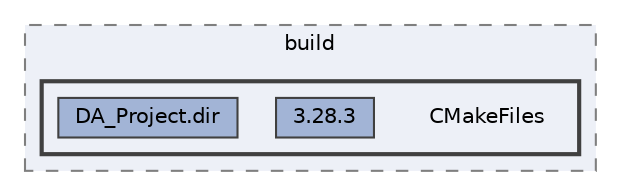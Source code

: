 digraph "SourceCode/build/CMakeFiles"
{
 // LATEX_PDF_SIZE
  bgcolor="transparent";
  edge [fontname=Helvetica,fontsize=10,labelfontname=Helvetica,labelfontsize=10];
  node [fontname=Helvetica,fontsize=10,shape=box,height=0.2,width=0.4];
  compound=true
  subgraph clusterdir_6c96edbbfaf0943994058b98b0b25ac4 {
    graph [ bgcolor="#edf0f7", pencolor="grey50", label="build", fontname=Helvetica,fontsize=10 style="filled,dashed", URL="dir_6c96edbbfaf0943994058b98b0b25ac4.html",tooltip=""]
  subgraph clusterdir_0a68f6a41534be0bb59f4e1a524cda4c {
    graph [ bgcolor="#edf0f7", pencolor="grey25", label="", fontname=Helvetica,fontsize=10 style="filled,bold", URL="dir_0a68f6a41534be0bb59f4e1a524cda4c.html",tooltip=""]
    dir_0a68f6a41534be0bb59f4e1a524cda4c [shape=plaintext, label="CMakeFiles"];
  dir_6221353017ca33b62aacfd1661ef86b5 [label="3.28.3", fillcolor="#a2b4d6", color="grey25", style="filled", URL="dir_6221353017ca33b62aacfd1661ef86b5.html",tooltip=""];
  dir_5c097d287c9e4f49955bb4aeaab1b920 [label="DA_Project.dir", fillcolor="#a2b4d6", color="grey25", style="filled", URL="dir_5c097d287c9e4f49955bb4aeaab1b920.html",tooltip=""];
  }
  }
}
